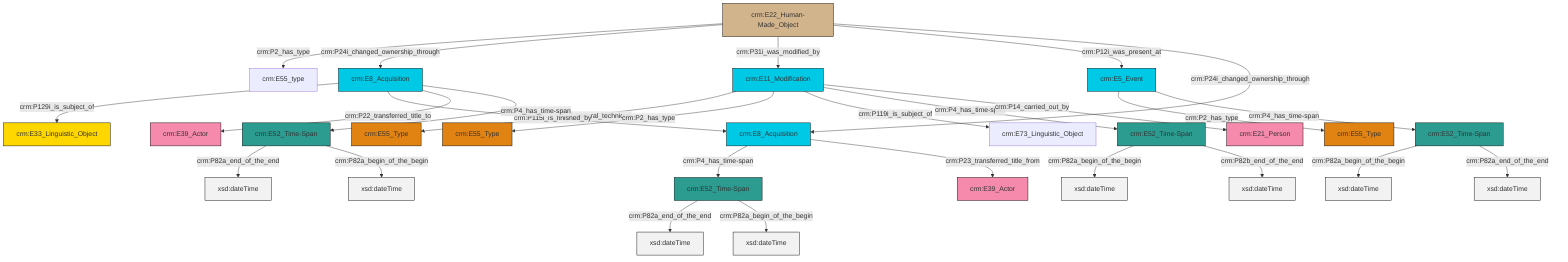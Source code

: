 graph TD
classDef Literal fill:#f2f2f2,stroke:#000000;
classDef CRM_Entity fill:#FFFFFF,stroke:#000000;
classDef Temporal_Entity fill:#00C9E6, stroke:#000000;
classDef Type fill:#E18312, stroke:#000000;
classDef Time-Span fill:#2C9C91, stroke:#000000;
classDef Appellation fill:#FFEB7F, stroke:#000000;
classDef Place fill:#008836, stroke:#000000;
classDef Persistent_Item fill:#B266B2, stroke:#000000;
classDef Conceptual_Object fill:#FFD700, stroke:#000000;
classDef Physical_Thing fill:#D2B48C, stroke:#000000;
classDef Actor fill:#f58aad, stroke:#000000;
classDef PC_Classes fill:#4ce600, stroke:#000000;
classDef Multi fill:#cccccc,stroke:#000000;

4["crm:E5_Event"]:::Temporal_Entity -->|crm:P2_has_type| 5["crm:E55_Type"]:::Type
6["crm:E11_Modification"]:::Temporal_Entity -->|crm:P32_used_general_technique| 7["crm:E55_Type"]:::Type
8["crm:E8_Acquisition"]:::Temporal_Entity -->|crm:P129i_is_subject_of| 9["crm:E33_Linguistic_Object"]:::Conceptual_Object
10["crm:E8_Acquisition"]:::Temporal_Entity -->|crm:P4_has_time-span| 11["crm:E52_Time-Span"]:::Time-Span
4["crm:E5_Event"]:::Temporal_Entity -->|crm:P4_has_time-span| 12["crm:E52_Time-Span"]:::Time-Span
12["crm:E52_Time-Span"]:::Time-Span -->|crm:P82a_begin_of_the_begin| 13[xsd:dateTime]:::Literal
14["crm:E22_Human-Made_Object"]:::Physical_Thing -->|crm:P2_has_type| 15["crm:E55_type"]:::Default
11["crm:E52_Time-Span"]:::Time-Span -->|crm:P82a_end_of_the_end| 17[xsd:dateTime]:::Literal
12["crm:E52_Time-Span"]:::Time-Span -->|crm:P82a_end_of_the_end| 18[xsd:dateTime]:::Literal
22["crm:E52_Time-Span"]:::Time-Span -->|crm:P82a_end_of_the_end| 23[xsd:dateTime]:::Literal
8["crm:E8_Acquisition"]:::Temporal_Entity -->|crm:P115i_is_finished_by| 10["crm:E8_Acquisition"]:::Temporal_Entity
6["crm:E11_Modification"]:::Temporal_Entity -->|crm:P2_has_type| 2["crm:E55_Type"]:::Type
6["crm:E11_Modification"]:::Temporal_Entity -->|crm:P119i_is_subject_of| 27["crm:E73_Linguistic_Object"]:::Default
14["crm:E22_Human-Made_Object"]:::Physical_Thing -->|crm:P24i_changed_ownership_through| 8["crm:E8_Acquisition"]:::Temporal_Entity
14["crm:E22_Human-Made_Object"]:::Physical_Thing -->|crm:P31i_was_modified_by| 6["crm:E11_Modification"]:::Temporal_Entity
6["crm:E11_Modification"]:::Temporal_Entity -->|crm:P4_has_time-span| 19["crm:E52_Time-Span"]:::Time-Span
14["crm:E22_Human-Made_Object"]:::Physical_Thing -->|crm:P12i_was_present_at| 4["crm:E5_Event"]:::Temporal_Entity
11["crm:E52_Time-Span"]:::Time-Span -->|crm:P82a_begin_of_the_begin| 31[xsd:dateTime]:::Literal
6["crm:E11_Modification"]:::Temporal_Entity -->|crm:P14_carried_out_by| 0["crm:E21_Person"]:::Actor
8["crm:E8_Acquisition"]:::Temporal_Entity -->|crm:P22_transferred_title_to| 34["crm:E39_Actor"]:::Actor
8["crm:E8_Acquisition"]:::Temporal_Entity -->|crm:P4_has_time-span| 22["crm:E52_Time-Span"]:::Time-Span
19["crm:E52_Time-Span"]:::Time-Span -->|crm:P82a_begin_of_the_begin| 36[xsd:dateTime]:::Literal
19["crm:E52_Time-Span"]:::Time-Span -->|crm:P82b_end_of_the_end| 39[xsd:dateTime]:::Literal
22["crm:E52_Time-Span"]:::Time-Span -->|crm:P82a_begin_of_the_begin| 41[xsd:dateTime]:::Literal
10["crm:E8_Acquisition"]:::Temporal_Entity -->|crm:P23_transferred_title_from| 32["crm:E39_Actor"]:::Actor
14["crm:E22_Human-Made_Object"]:::Physical_Thing -->|crm:P24i_changed_ownership_through| 10["crm:E8_Acquisition"]:::Temporal_Entity